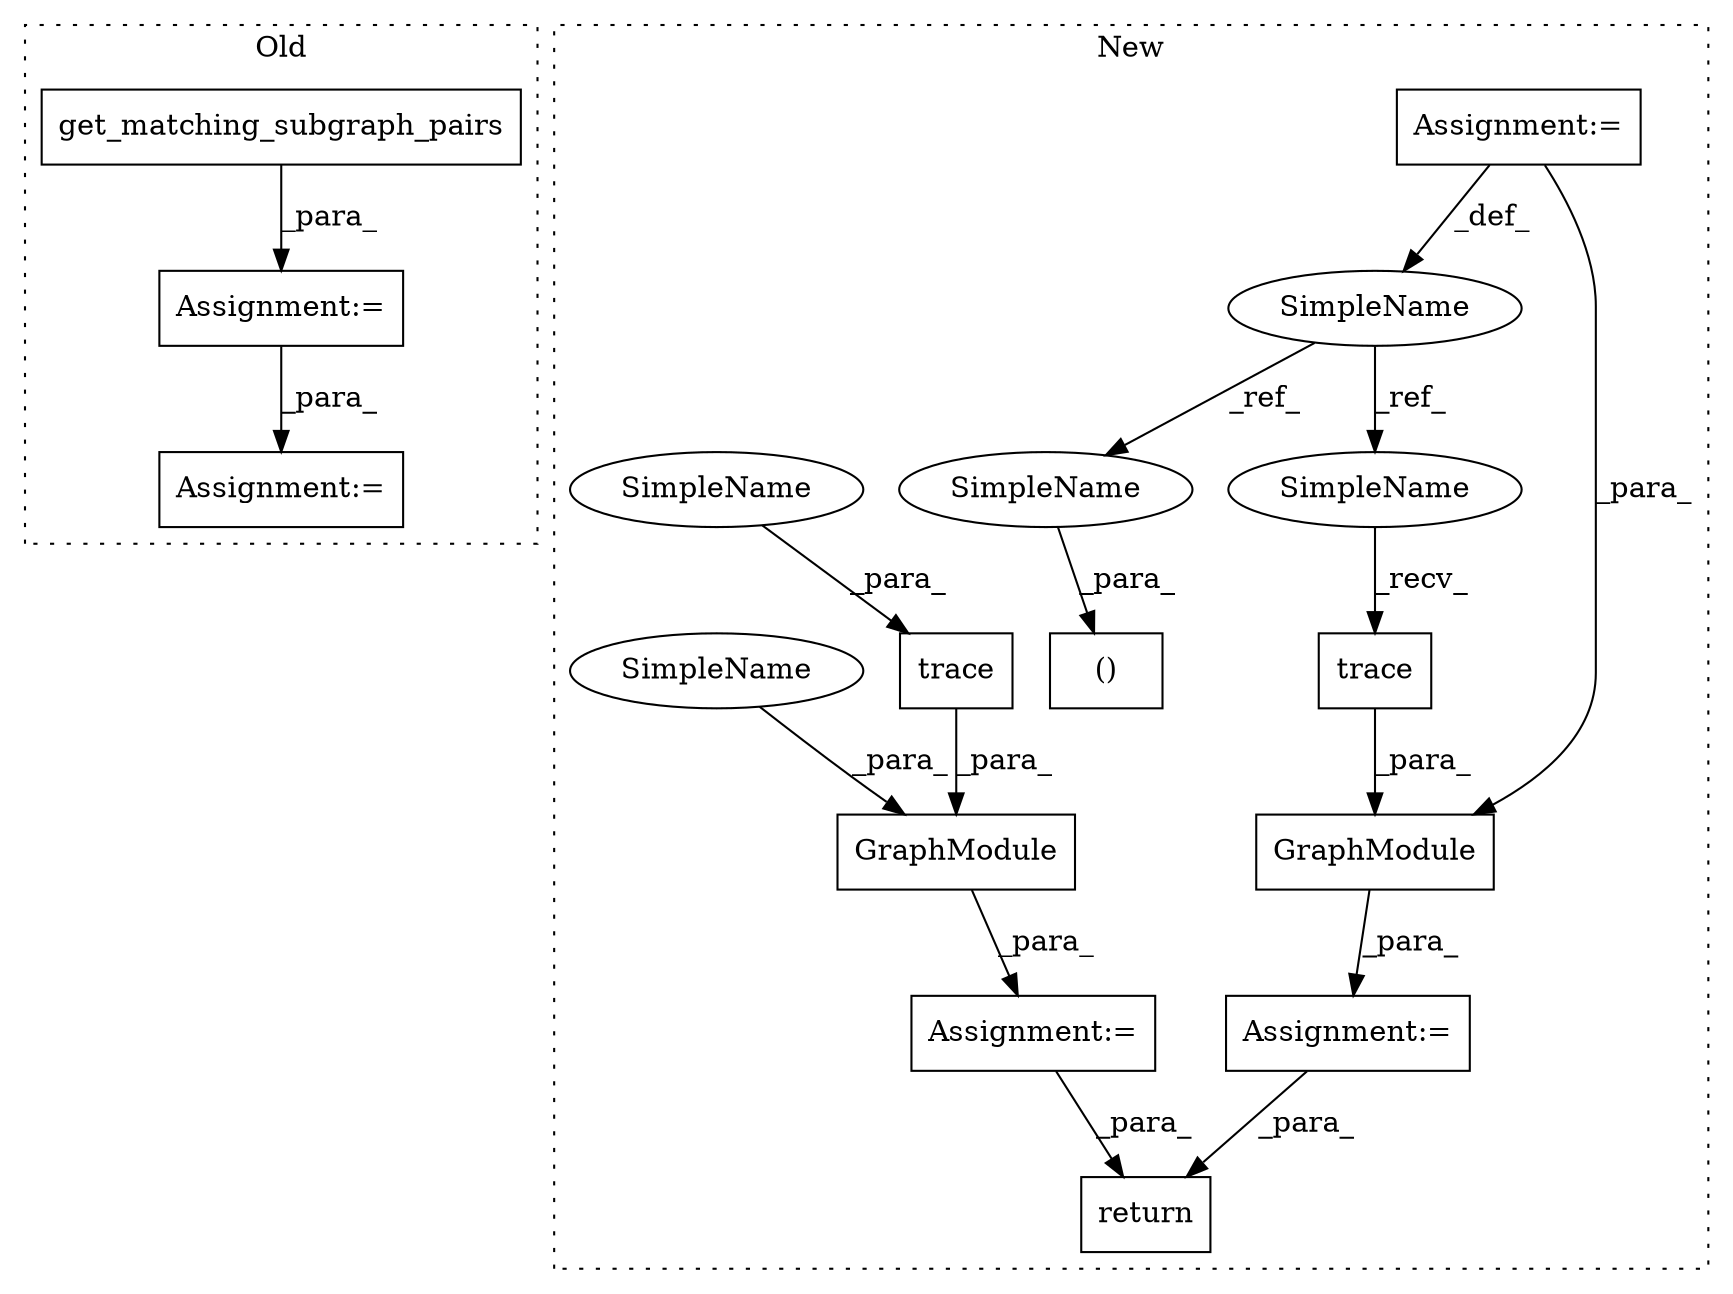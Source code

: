 digraph G {
subgraph cluster0 {
1 [label="get_matching_subgraph_pairs" a="32" s="8817,8854" l="28,1" shape="box"];
6 [label="Assignment:=" a="7" s="8816" l="1" shape="box"];
8 [label="Assignment:=" a="7" s="8875" l="1" shape="box"];
label = "Old";
style="dotted";
}
subgraph cluster1 {
2 [label="()" a="106" s="10511" l="29" shape="box"];
3 [label="SimpleName" a="42" s="10464" l="8" shape="ellipse"];
4 [label="trace" a="32" s="10621,10634" l="6,1" shape="box"];
5 [label="GraphModule" a="32" s="10592,10635" l="12,1" shape="box"];
7 [label="Assignment:=" a="7" s="10591" l="1" shape="box"];
9 [label="Assignment:=" a="7" s="10464" l="8" shape="box"];
10 [label="return" a="41" s="10697" l="7" shape="box"];
11 [label="trace" a="32" s="10676,10689" l="6,1" shape="box"];
12 [label="GraphModule" a="32" s="10647,10690" l="12,1" shape="box"];
13 [label="Assignment:=" a="7" s="10646" l="1" shape="box"];
14 [label="SimpleName" a="42" s="10682" l="7" shape="ellipse"];
15 [label="SimpleName" a="42" s="10659" l="7" shape="ellipse"];
16 [label="SimpleName" a="42" s="10511" l="8" shape="ellipse"];
17 [label="SimpleName" a="42" s="10612" l="8" shape="ellipse"];
label = "New";
style="dotted";
}
1 -> 6 [label="_para_"];
3 -> 16 [label="_ref_"];
3 -> 17 [label="_ref_"];
4 -> 5 [label="_para_"];
5 -> 7 [label="_para_"];
6 -> 8 [label="_para_"];
7 -> 10 [label="_para_"];
9 -> 3 [label="_def_"];
9 -> 5 [label="_para_"];
11 -> 12 [label="_para_"];
12 -> 13 [label="_para_"];
13 -> 10 [label="_para_"];
14 -> 11 [label="_para_"];
15 -> 12 [label="_para_"];
16 -> 2 [label="_para_"];
17 -> 4 [label="_recv_"];
}